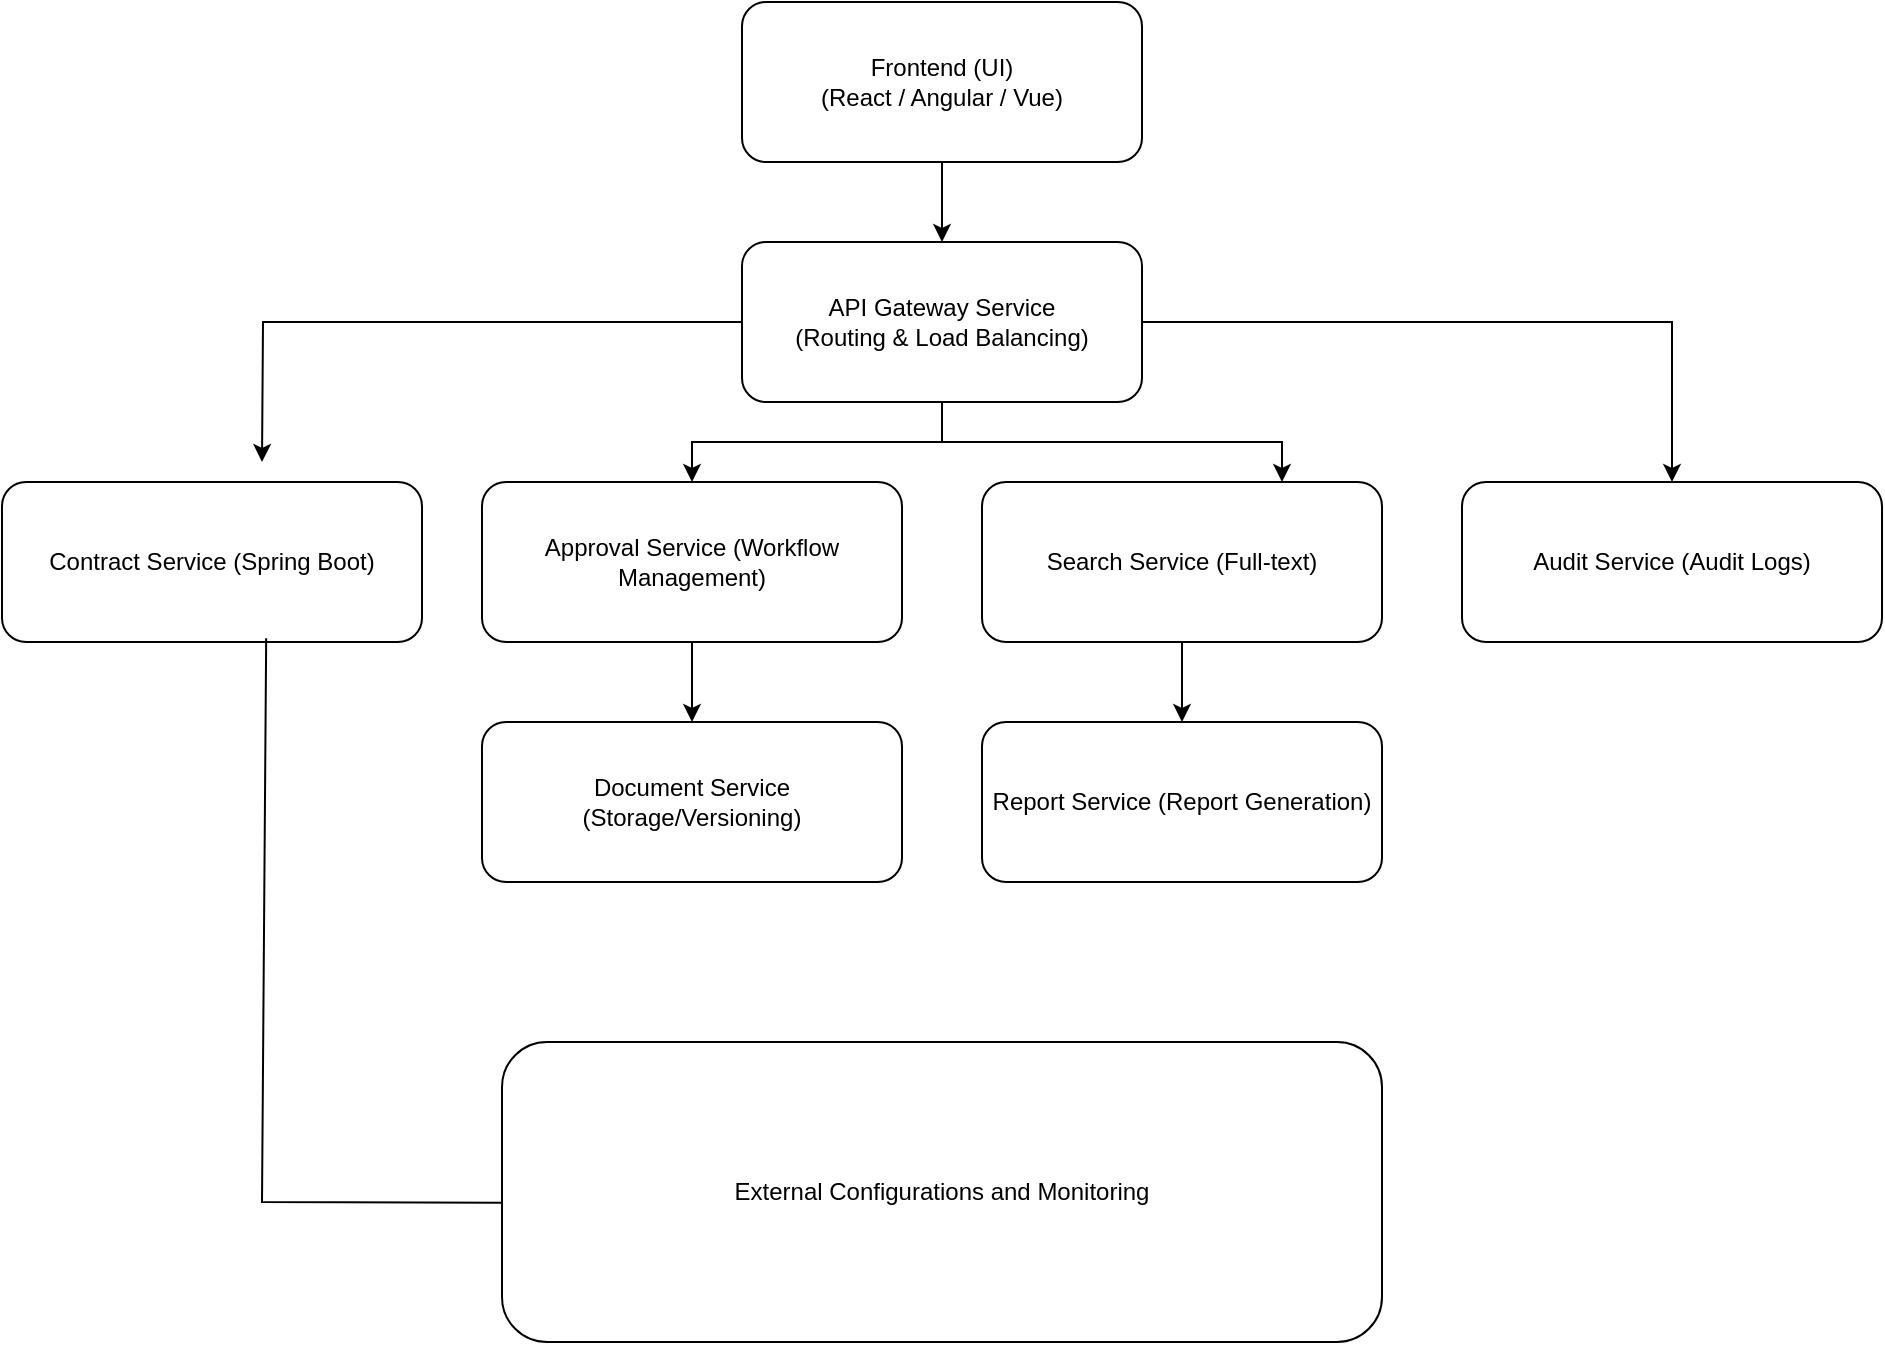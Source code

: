 <mxfile version="24.8.6">
  <diagram id="C5RBs43oDa-KdzZeNtuy" name="Page-1">
    <mxGraphModel dx="1619" dy="1133" grid="1" gridSize="10" guides="1" tooltips="1" connect="1" arrows="1" fold="1" page="1" pageScale="1" pageWidth="827" pageHeight="1169" math="0" shadow="0">
      <root>
        <mxCell id="WIyWlLk6GJQsqaUBKTNV-0" />
        <mxCell id="WIyWlLk6GJQsqaUBKTNV-1" parent="WIyWlLk6GJQsqaUBKTNV-0" />
        <mxCell id="oD9I4H4Df59zBqh2kMuC-9" style="edgeStyle=orthogonalEdgeStyle;rounded=0;orthogonalLoop=1;jettySize=auto;html=1;exitX=0.5;exitY=1;exitDx=0;exitDy=0;entryX=0.5;entryY=0;entryDx=0;entryDy=0;" edge="1" parent="WIyWlLk6GJQsqaUBKTNV-1" source="WIyWlLk6GJQsqaUBKTNV-3" target="WIyWlLk6GJQsqaUBKTNV-7">
          <mxGeometry relative="1" as="geometry" />
        </mxCell>
        <mxCell id="WIyWlLk6GJQsqaUBKTNV-3" value="&lt;div&gt;Frontend (UI)&lt;/div&gt;&lt;div&gt;(React / Angular / Vue)&lt;br&gt;&lt;/div&gt;" style="rounded=1;whiteSpace=wrap;html=1;fontSize=12;glass=0;strokeWidth=1;shadow=0;" parent="WIyWlLk6GJQsqaUBKTNV-1" vertex="1">
          <mxGeometry x="280" y="40" width="200" height="80" as="geometry" />
        </mxCell>
        <mxCell id="oD9I4H4Df59zBqh2kMuC-10" style="edgeStyle=orthogonalEdgeStyle;rounded=0;orthogonalLoop=1;jettySize=auto;html=1;" edge="1" parent="WIyWlLk6GJQsqaUBKTNV-1" source="WIyWlLk6GJQsqaUBKTNV-7">
          <mxGeometry relative="1" as="geometry">
            <mxPoint x="40" y="270" as="targetPoint" />
          </mxGeometry>
        </mxCell>
        <mxCell id="oD9I4H4Df59zBqh2kMuC-11" style="edgeStyle=orthogonalEdgeStyle;rounded=0;orthogonalLoop=1;jettySize=auto;html=1;entryX=0.5;entryY=0;entryDx=0;entryDy=0;" edge="1" parent="WIyWlLk6GJQsqaUBKTNV-1" source="WIyWlLk6GJQsqaUBKTNV-7" target="oD9I4H4Df59zBqh2kMuC-4">
          <mxGeometry relative="1" as="geometry" />
        </mxCell>
        <mxCell id="oD9I4H4Df59zBqh2kMuC-12" style="edgeStyle=orthogonalEdgeStyle;rounded=0;orthogonalLoop=1;jettySize=auto;html=1;entryX=0.75;entryY=0;entryDx=0;entryDy=0;" edge="1" parent="WIyWlLk6GJQsqaUBKTNV-1" source="WIyWlLk6GJQsqaUBKTNV-7" target="oD9I4H4Df59zBqh2kMuC-3">
          <mxGeometry relative="1" as="geometry" />
        </mxCell>
        <mxCell id="oD9I4H4Df59zBqh2kMuC-13" style="edgeStyle=orthogonalEdgeStyle;rounded=0;orthogonalLoop=1;jettySize=auto;html=1;entryX=0.5;entryY=0;entryDx=0;entryDy=0;" edge="1" parent="WIyWlLk6GJQsqaUBKTNV-1" source="WIyWlLk6GJQsqaUBKTNV-7" target="oD9I4H4Df59zBqh2kMuC-1">
          <mxGeometry relative="1" as="geometry" />
        </mxCell>
        <mxCell id="WIyWlLk6GJQsqaUBKTNV-7" value="&lt;div&gt;API Gateway Service&lt;/div&gt;&lt;div&gt;(Routing &amp;amp; Load Balancing)&lt;br&gt;&lt;/div&gt;" style="rounded=1;whiteSpace=wrap;html=1;fontSize=12;glass=0;strokeWidth=1;shadow=0;" parent="WIyWlLk6GJQsqaUBKTNV-1" vertex="1">
          <mxGeometry x="280" y="160" width="200" height="80" as="geometry" />
        </mxCell>
        <mxCell id="oD9I4H4Df59zBqh2kMuC-15" value="" style="edgeStyle=orthogonalEdgeStyle;rounded=0;orthogonalLoop=1;jettySize=auto;html=1;" edge="1" parent="WIyWlLk6GJQsqaUBKTNV-1" source="oD9I4H4Df59zBqh2kMuC-1" target="oD9I4H4Df59zBqh2kMuC-5">
          <mxGeometry relative="1" as="geometry" />
        </mxCell>
        <mxCell id="oD9I4H4Df59zBqh2kMuC-1" value="&lt;div&gt;Approval Service (Workflow Management)&lt;/div&gt;" style="rounded=1;whiteSpace=wrap;html=1;fontSize=12;glass=0;strokeWidth=1;shadow=0;" vertex="1" parent="WIyWlLk6GJQsqaUBKTNV-1">
          <mxGeometry x="150" y="280" width="210" height="80" as="geometry" />
        </mxCell>
        <mxCell id="oD9I4H4Df59zBqh2kMuC-2" value="&lt;div&gt;Contract Service (Spring Boot)&lt;/div&gt;" style="rounded=1;whiteSpace=wrap;html=1;fontSize=12;glass=0;strokeWidth=1;shadow=0;" vertex="1" parent="WIyWlLk6GJQsqaUBKTNV-1">
          <mxGeometry x="-90" y="280" width="210" height="80" as="geometry" />
        </mxCell>
        <mxCell id="oD9I4H4Df59zBqh2kMuC-14" value="" style="edgeStyle=orthogonalEdgeStyle;rounded=0;orthogonalLoop=1;jettySize=auto;html=1;" edge="1" parent="WIyWlLk6GJQsqaUBKTNV-1" source="oD9I4H4Df59zBqh2kMuC-3" target="oD9I4H4Df59zBqh2kMuC-6">
          <mxGeometry relative="1" as="geometry" />
        </mxCell>
        <mxCell id="oD9I4H4Df59zBqh2kMuC-3" value="Search Service (Full-text)" style="rounded=1;whiteSpace=wrap;html=1;fontSize=12;glass=0;strokeWidth=1;shadow=0;" vertex="1" parent="WIyWlLk6GJQsqaUBKTNV-1">
          <mxGeometry x="400" y="280" width="200" height="80" as="geometry" />
        </mxCell>
        <mxCell id="oD9I4H4Df59zBqh2kMuC-4" value="&lt;div&gt;Audit Service (Audit Logs)&lt;/div&gt;" style="rounded=1;whiteSpace=wrap;html=1;fontSize=12;glass=0;strokeWidth=1;shadow=0;" vertex="1" parent="WIyWlLk6GJQsqaUBKTNV-1">
          <mxGeometry x="640" y="280" width="210" height="80" as="geometry" />
        </mxCell>
        <mxCell id="oD9I4H4Df59zBqh2kMuC-5" value="&lt;div&gt;Document Service (Storage/Versioning)&lt;/div&gt;" style="rounded=1;whiteSpace=wrap;html=1;fontSize=12;glass=0;strokeWidth=1;shadow=0;" vertex="1" parent="WIyWlLk6GJQsqaUBKTNV-1">
          <mxGeometry x="150" y="400" width="210" height="80" as="geometry" />
        </mxCell>
        <mxCell id="oD9I4H4Df59zBqh2kMuC-6" value="&lt;div&gt;Report Service (Report Generation)&lt;/div&gt;" style="rounded=1;whiteSpace=wrap;html=1;fontSize=12;glass=0;strokeWidth=1;shadow=0;" vertex="1" parent="WIyWlLk6GJQsqaUBKTNV-1">
          <mxGeometry x="400" y="400" width="200" height="80" as="geometry" />
        </mxCell>
        <mxCell id="oD9I4H4Df59zBqh2kMuC-16" value="&lt;div&gt;External Configurations and Monitoring&lt;/div&gt;" style="rounded=1;whiteSpace=wrap;html=1;fontSize=12;glass=0;strokeWidth=1;shadow=0;" vertex="1" parent="WIyWlLk6GJQsqaUBKTNV-1">
          <mxGeometry x="160" y="560" width="440" height="150" as="geometry" />
        </mxCell>
        <mxCell id="oD9I4H4Df59zBqh2kMuC-17" value="" style="endArrow=none;html=1;rounded=0;exitX=0.629;exitY=0.977;exitDx=0;exitDy=0;exitPerimeter=0;entryX=-0.001;entryY=0.536;entryDx=0;entryDy=0;entryPerimeter=0;" edge="1" parent="WIyWlLk6GJQsqaUBKTNV-1" source="oD9I4H4Df59zBqh2kMuC-2" target="oD9I4H4Df59zBqh2kMuC-16">
          <mxGeometry width="50" height="50" relative="1" as="geometry">
            <mxPoint x="30" y="690" as="sourcePoint" />
            <mxPoint x="140" y="800" as="targetPoint" />
            <Array as="points">
              <mxPoint x="40" y="640" />
            </Array>
          </mxGeometry>
        </mxCell>
      </root>
    </mxGraphModel>
  </diagram>
</mxfile>
